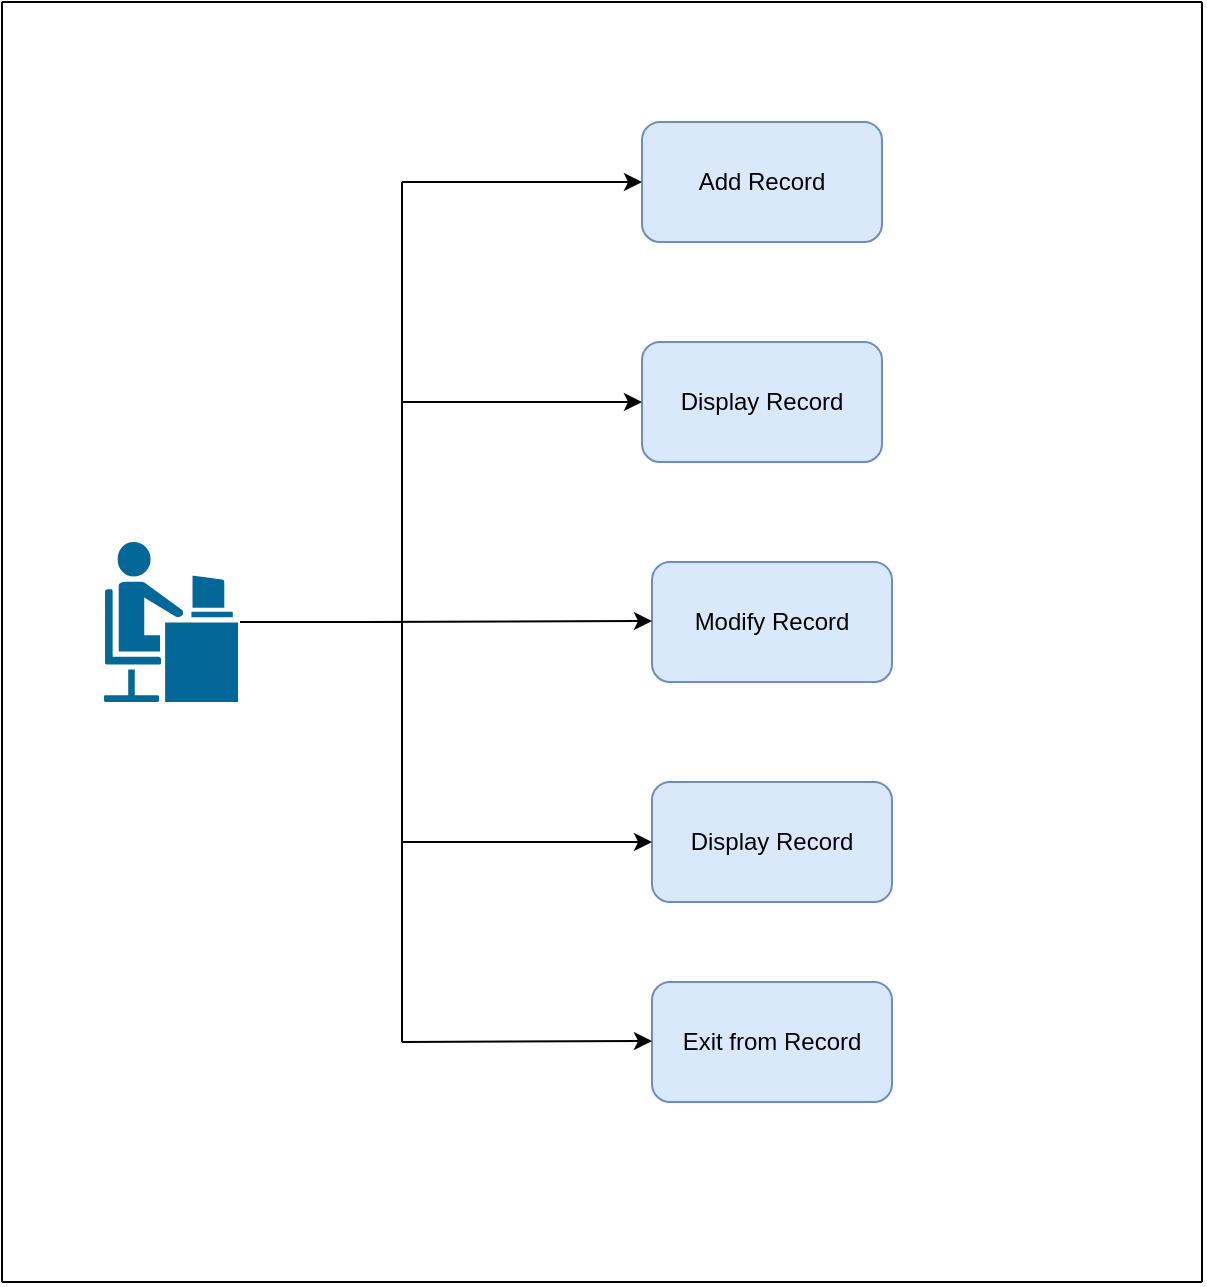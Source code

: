 <mxfile version="14.6.0" type="device"><diagram id="0zEEUYbOCAZZALsUs3le" name="Page-1"><mxGraphModel dx="1355" dy="799" grid="1" gridSize="10" guides="1" tooltips="1" connect="1" arrows="1" fold="1" page="1" pageScale="1" pageWidth="850" pageHeight="1100" math="0" shadow="0"><root><mxCell id="0"/><mxCell id="1" parent="0"/><mxCell id="kPqn7gHxnZtFXoJ5vAVQ-1" value="Display Record" style="rounded=1;whiteSpace=wrap;html=1;fillColor=#dae8fc;strokeColor=#6c8ebf;" vertex="1" parent="1"><mxGeometry x="365" y="430" width="120" height="60" as="geometry"/></mxCell><mxCell id="kPqn7gHxnZtFXoJ5vAVQ-3" value="Exit from Record" style="rounded=1;whiteSpace=wrap;html=1;fillColor=#dae8fc;strokeColor=#6c8ebf;" vertex="1" parent="1"><mxGeometry x="365" y="530" width="120" height="60" as="geometry"/></mxCell><mxCell id="kPqn7gHxnZtFXoJ5vAVQ-4" value="Modify Record" style="rounded=1;whiteSpace=wrap;html=1;fillColor=#dae8fc;strokeColor=#6c8ebf;" vertex="1" parent="1"><mxGeometry x="365" y="320" width="120" height="60" as="geometry"/></mxCell><mxCell id="kPqn7gHxnZtFXoJ5vAVQ-5" value="Add Record" style="rounded=1;whiteSpace=wrap;html=1;fillColor=#dae8fc;strokeColor=#6c8ebf;" vertex="1" parent="1"><mxGeometry x="360" y="100" width="120" height="60" as="geometry"/></mxCell><mxCell id="kPqn7gHxnZtFXoJ5vAVQ-6" value="Display Record" style="rounded=1;whiteSpace=wrap;html=1;fillColor=#dae8fc;strokeColor=#6c8ebf;" vertex="1" parent="1"><mxGeometry x="360" y="210" width="120" height="60" as="geometry"/></mxCell><mxCell id="kPqn7gHxnZtFXoJ5vAVQ-7" value="" style="endArrow=none;html=1;" edge="1" parent="1"><mxGeometry width="50" height="50" relative="1" as="geometry"><mxPoint x="40" y="40" as="sourcePoint"/><mxPoint x="40" y="680" as="targetPoint"/></mxGeometry></mxCell><mxCell id="kPqn7gHxnZtFXoJ5vAVQ-9" value="" style="shape=mxgraph.cisco.people.androgenous_person;html=1;pointerEvents=1;dashed=0;fillColor=#036897;strokeColor=#ffffff;strokeWidth=2;verticalLabelPosition=bottom;verticalAlign=top;align=center;outlineConnect=0;" vertex="1" parent="1"><mxGeometry x="90" y="309" width="69" height="82" as="geometry"/></mxCell><mxCell id="kPqn7gHxnZtFXoJ5vAVQ-10" value="" style="endArrow=classic;html=1;entryX=0;entryY=0.5;entryDx=0;entryDy=0;" edge="1" parent="1" target="kPqn7gHxnZtFXoJ5vAVQ-5"><mxGeometry width="50" height="50" relative="1" as="geometry"><mxPoint x="240" y="130" as="sourcePoint"/><mxPoint x="450" y="390" as="targetPoint"/></mxGeometry></mxCell><mxCell id="kPqn7gHxnZtFXoJ5vAVQ-11" value="" style="endArrow=none;html=1;" edge="1" parent="1" source="kPqn7gHxnZtFXoJ5vAVQ-9"><mxGeometry width="50" height="50" relative="1" as="geometry"><mxPoint x="400" y="449" as="sourcePoint"/><mxPoint x="240" y="350" as="targetPoint"/></mxGeometry></mxCell><mxCell id="kPqn7gHxnZtFXoJ5vAVQ-12" value="" style="endArrow=classic;html=1;entryX=0;entryY=0.5;entryDx=0;entryDy=0;" edge="1" parent="1" target="kPqn7gHxnZtFXoJ5vAVQ-6"><mxGeometry width="50" height="50" relative="1" as="geometry"><mxPoint x="240" y="240" as="sourcePoint"/><mxPoint x="450" y="390" as="targetPoint"/></mxGeometry></mxCell><mxCell id="kPqn7gHxnZtFXoJ5vAVQ-14" value="" style="endArrow=classic;html=1;entryX=0;entryY=0.5;entryDx=0;entryDy=0;" edge="1" parent="1"><mxGeometry width="50" height="50" relative="1" as="geometry"><mxPoint x="220" y="350" as="sourcePoint"/><mxPoint x="365" y="349.5" as="targetPoint"/></mxGeometry></mxCell><mxCell id="kPqn7gHxnZtFXoJ5vAVQ-15" value="" style="endArrow=classic;html=1;entryX=0;entryY=0.5;entryDx=0;entryDy=0;" edge="1" parent="1"><mxGeometry width="50" height="50" relative="1" as="geometry"><mxPoint x="240" y="460" as="sourcePoint"/><mxPoint x="365" y="460" as="targetPoint"/></mxGeometry></mxCell><mxCell id="kPqn7gHxnZtFXoJ5vAVQ-16" value="" style="endArrow=classic;html=1;entryX=0;entryY=0.5;entryDx=0;entryDy=0;" edge="1" parent="1"><mxGeometry width="50" height="50" relative="1" as="geometry"><mxPoint x="240" y="560" as="sourcePoint"/><mxPoint x="365" y="559.5" as="targetPoint"/></mxGeometry></mxCell><mxCell id="kPqn7gHxnZtFXoJ5vAVQ-17" value="" style="endArrow=none;html=1;" edge="1" parent="1"><mxGeometry width="50" height="50" relative="1" as="geometry"><mxPoint x="240" y="560" as="sourcePoint"/><mxPoint x="240" y="130" as="targetPoint"/></mxGeometry></mxCell><mxCell id="kPqn7gHxnZtFXoJ5vAVQ-18" value="" style="endArrow=none;html=1;" edge="1" parent="1"><mxGeometry width="50" height="50" relative="1" as="geometry"><mxPoint x="40" y="40" as="sourcePoint"/><mxPoint x="640" y="40" as="targetPoint"/></mxGeometry></mxCell><mxCell id="kPqn7gHxnZtFXoJ5vAVQ-19" value="" style="endArrow=none;html=1;" edge="1" parent="1"><mxGeometry width="50" height="50" relative="1" as="geometry"><mxPoint x="640" y="40" as="sourcePoint"/><mxPoint x="640" y="680" as="targetPoint"/></mxGeometry></mxCell><mxCell id="kPqn7gHxnZtFXoJ5vAVQ-20" value="" style="endArrow=none;html=1;" edge="1" parent="1"><mxGeometry width="50" height="50" relative="1" as="geometry"><mxPoint x="40" y="680" as="sourcePoint"/><mxPoint x="640" y="680" as="targetPoint"/></mxGeometry></mxCell></root></mxGraphModel></diagram></mxfile>